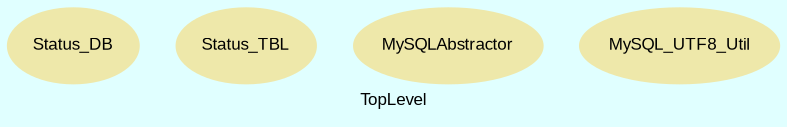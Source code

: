 digraph TopLevel {
    compound = true
    bgcolor = lightcyan1
    fontname = Arial
    fontsize = 8
    label = "TopLevel"
    node [
        fontname = Arial,
        fontsize = 8,
        color = black
    ]

    Status_DB [
        fontcolor = black,
        URL = "classes/Status_DB.html",
        shape = ellipse,
        color = palegoldenrod,
        style = filled,
        label = "Status_DB"
    ]

    Status_TBL [
        fontcolor = black,
        URL = "classes/Status_TBL.html",
        shape = ellipse,
        color = palegoldenrod,
        style = filled,
        label = "Status_TBL"
    ]

    MySQLAbstractor [
        fontcolor = black,
        URL = "classes/MySQLAbstractor.html",
        shape = ellipse,
        color = palegoldenrod,
        style = filled,
        label = "MySQLAbstractor"
    ]

    MySQL_UTF8_Util [
        fontcolor = black,
        URL = "classes/MySQL_UTF8_Util.html",
        shape = ellipse,
        color = palegoldenrod,
        style = filled,
        label = "MySQL_UTF8_Util"
    ]

}

